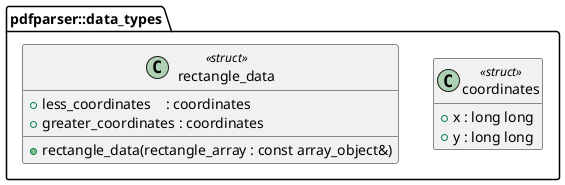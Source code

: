 @startuml data_types
hide empty members
namespace pdfparser::data_types {
class coordinates<<struct>> {
	+x : long long
	+y : long long
}
class rectangle_data<<struct>> {
	+less_coordinates    : coordinates
	+greater_coordinates : coordinates

	+rectangle_data(rectangle_array : const array_object&)
}
}
@enduml
